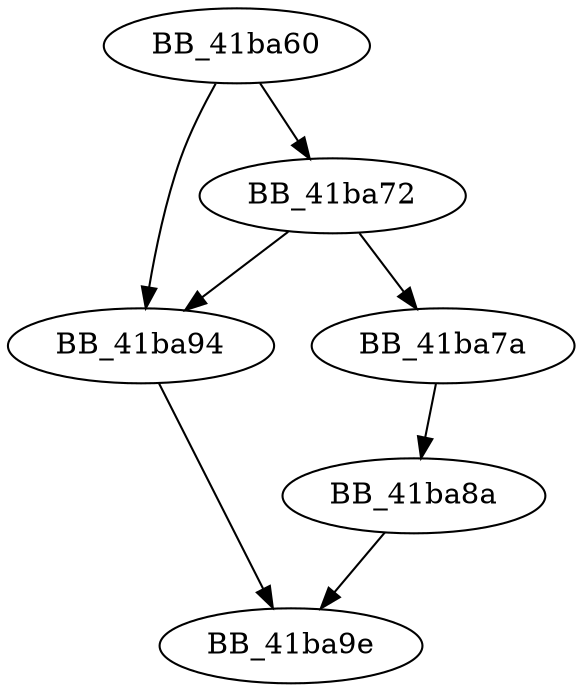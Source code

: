 DiGraph __lock_file{
BB_41ba60->BB_41ba72
BB_41ba60->BB_41ba94
BB_41ba72->BB_41ba7a
BB_41ba72->BB_41ba94
BB_41ba7a->BB_41ba8a
BB_41ba8a->BB_41ba9e
BB_41ba94->BB_41ba9e
}
